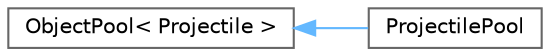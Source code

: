 digraph "Graphical Class Hierarchy"
{
 // LATEX_PDF_SIZE
  bgcolor="transparent";
  edge [fontname=Helvetica,fontsize=10,labelfontname=Helvetica,labelfontsize=10];
  node [fontname=Helvetica,fontsize=10,shape=box,height=0.2,width=0.4];
  rankdir="LR";
  Node0 [label="ObjectPool\< Projectile \>",height=0.2,width=0.4,color="grey40", fillcolor="white", style="filled",URL="$class_object_pool.html",tooltip=" "];
  Node0 -> Node1 [dir="back",color="steelblue1",style="solid"];
  Node1 [label="ProjectilePool",height=0.2,width=0.4,color="grey40", fillcolor="white", style="filled",URL="$class_projectile_pool.html",tooltip=" "];
}

